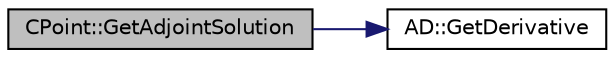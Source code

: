 digraph "CPoint::GetAdjointSolution"
{
 // LATEX_PDF_SIZE
  edge [fontname="Helvetica",fontsize="10",labelfontname="Helvetica",labelfontsize="10"];
  node [fontname="Helvetica",fontsize="10",shape=record];
  rankdir="LR";
  Node1 [label="CPoint::GetAdjointSolution",height=0.2,width=0.4,color="black", fillcolor="grey75", style="filled", fontcolor="black",tooltip="Get the adjoint values of the (geometric) coordinates."];
  Node1 -> Node2 [color="midnightblue",fontsize="10",style="solid",fontname="Helvetica"];
  Node2 [label="AD::GetDerivative",height=0.2,width=0.4,color="black", fillcolor="white", style="filled",URL="$namespaceAD.html#a305f38ce692ce2f4269c05a022fe2ff5",tooltip="Extracts the adjoint value at index."];
}
